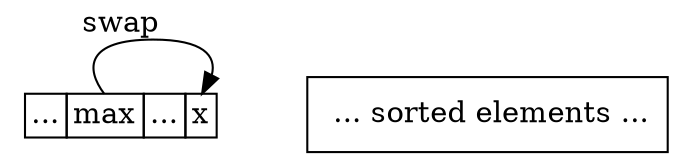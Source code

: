 digraph G{
	margin="0"
	node[shape=box]
	unsorted[shape=plaintext,
             label=<<table BORDER="0" CELLBORDER="1" CELLSPACING="0">
             <tr><td>...</td><td port="m">max</td><td>...</td><td port="tl">x</td></tr></table>>];
	unsorted:m:n->unsorted:tl:n[label="swap"];
    sorted[label=" ... sorted elements ..."];
	{rank=same unsorted->sorted[style=invis]}
}
